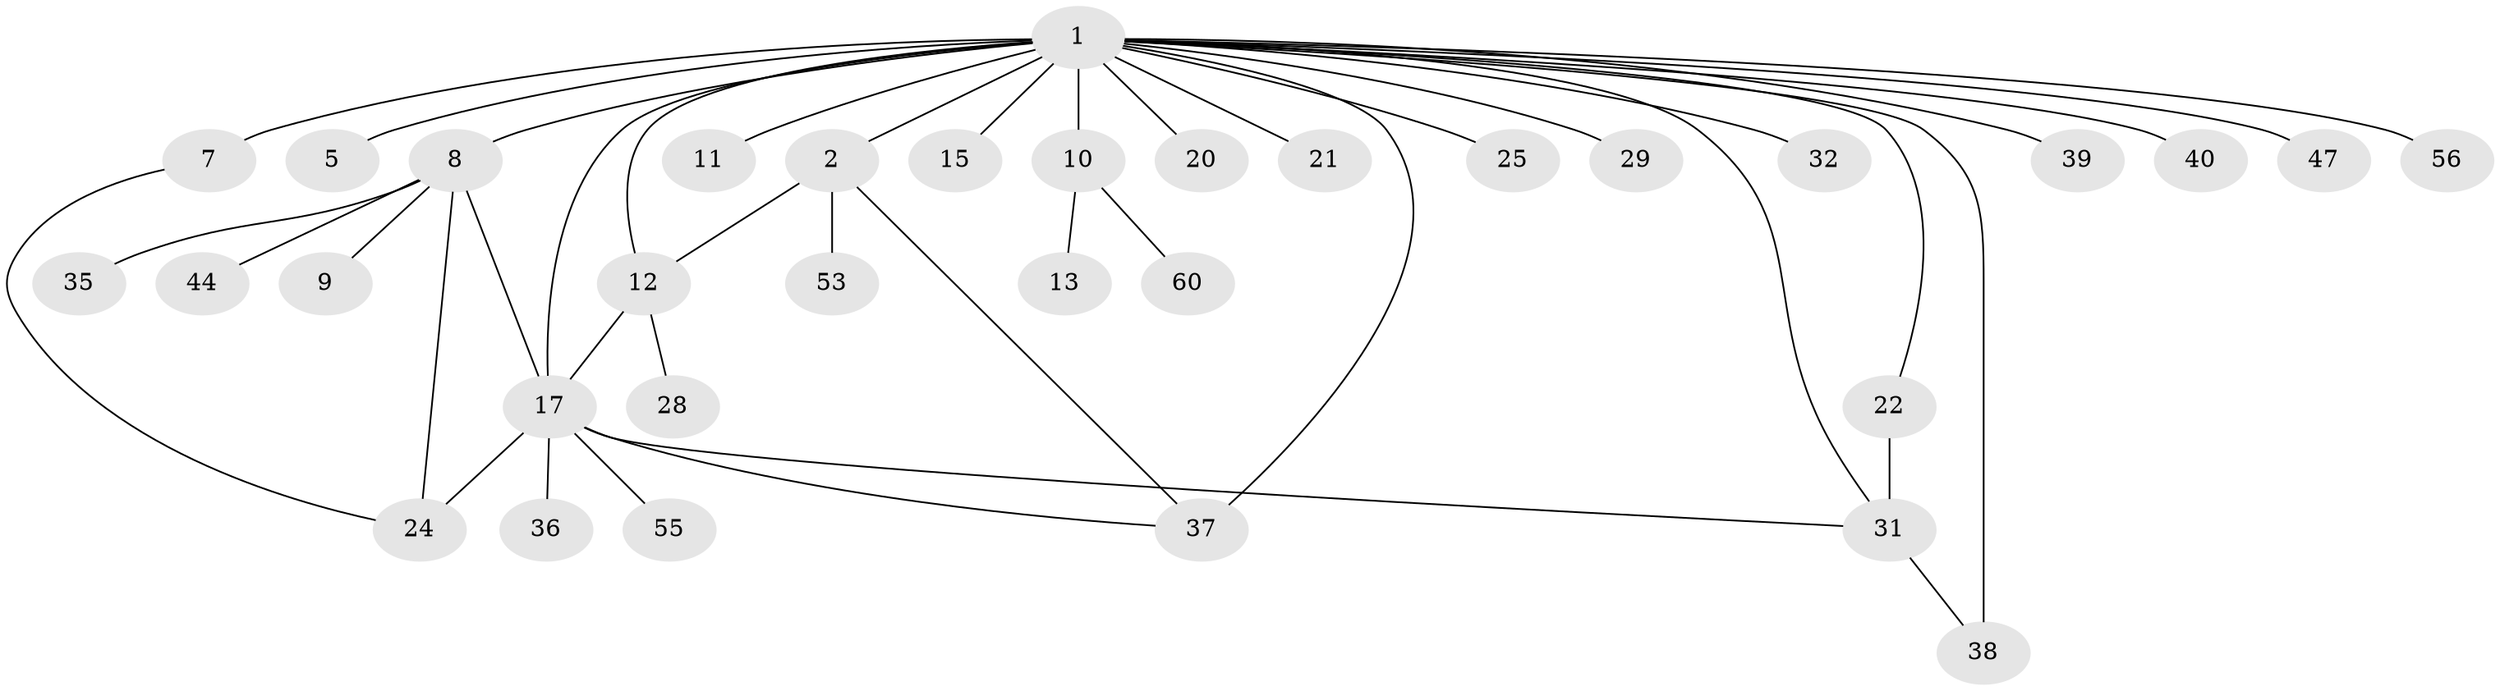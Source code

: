 // original degree distribution, {6: 0.07462686567164178, 16: 0.014925373134328358, 11: 0.014925373134328358, 1: 0.43283582089552236, 4: 0.07462686567164178, 3: 0.13432835820895522, 8: 0.04477611940298507, 2: 0.16417910447761194, 7: 0.04477611940298507}
// Generated by graph-tools (version 1.1) at 2025/14/03/09/25 04:14:32]
// undirected, 33 vertices, 42 edges
graph export_dot {
graph [start="1"]
  node [color=gray90,style=filled];
  1 [super="+3+65"];
  2;
  5;
  7;
  8;
  9;
  10;
  11 [super="+61"];
  12 [super="+42"];
  13 [super="+43"];
  15;
  17 [super="+23+30+54+26+41"];
  20;
  21;
  22;
  24;
  25;
  28;
  29;
  31 [super="+46"];
  32 [super="+33"];
  35;
  36;
  37;
  38;
  39 [super="+48"];
  40;
  44;
  47;
  53;
  55;
  56;
  60;
  1 -- 2 [weight=3];
  1 -- 10 [weight=4];
  1 -- 12 [weight=2];
  1 -- 17 [weight=4];
  1 -- 5;
  1 -- 7 [weight=2];
  1 -- 8 [weight=3];
  1 -- 11 [weight=2];
  1 -- 15;
  1 -- 20;
  1 -- 21;
  1 -- 22;
  1 -- 25;
  1 -- 29;
  1 -- 31;
  1 -- 32 [weight=2];
  1 -- 37 [weight=2];
  1 -- 38 [weight=4];
  1 -- 39;
  1 -- 40;
  1 -- 47 [weight=2];
  1 -- 56;
  2 -- 37;
  2 -- 53;
  2 -- 12;
  7 -- 24;
  8 -- 9;
  8 -- 24;
  8 -- 35;
  8 -- 44;
  8 -- 17;
  10 -- 13;
  10 -- 60;
  12 -- 28;
  12 -- 17;
  17 -- 36;
  17 -- 37;
  17 -- 55;
  17 -- 24;
  17 -- 31;
  22 -- 31;
  31 -- 38 [weight=2];
}
